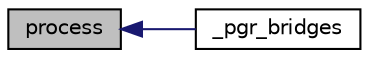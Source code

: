 digraph "process"
{
  edge [fontname="Helvetica",fontsize="10",labelfontname="Helvetica",labelfontsize="10"];
  node [fontname="Helvetica",fontsize="10",shape=record];
  rankdir="LR";
  Node70 [label="process",height=0.2,width=0.4,color="black", fillcolor="grey75", style="filled", fontcolor="black"];
  Node70 -> Node71 [dir="back",color="midnightblue",fontsize="10",style="solid",fontname="Helvetica"];
  Node71 [label="_pgr_bridges",height=0.2,width=0.4,color="black", fillcolor="white", style="filled",URL="$bridges_8c.html#a01030b6371c719af3d8396ee2d7b0dc4"];
}
